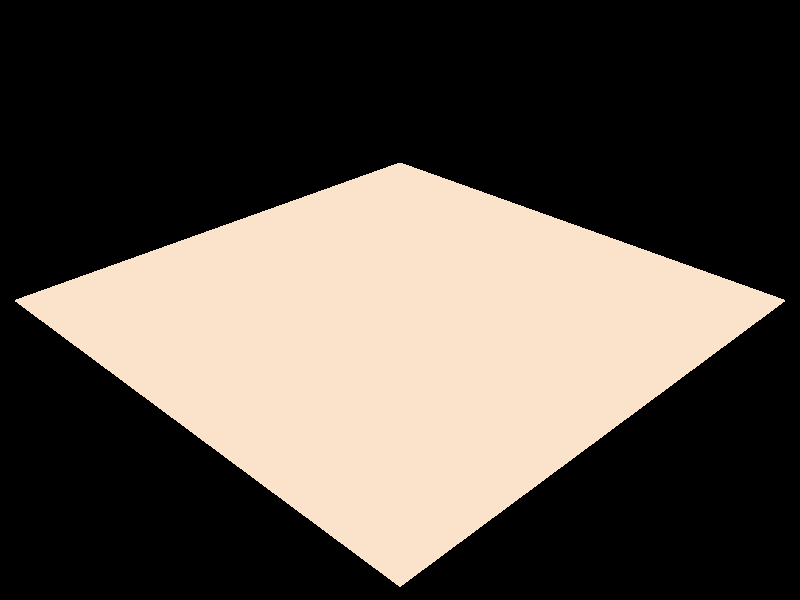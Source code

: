 //========================================================================================//
//      polygon.pov                                                                       //
//      This file is a template for plotting ED-2.2 using povray.  The cohorts must be    //
//      appended to the end of the script, using the following standard:                  //
//      tree(dbh,pft,x,y)                                                                 //
//      PFT numbers are the same as ED.                                                   //
//----------------------------------------------------------------------------------------//



//----- Define some common settings. -----------------------------------------------------//
#version 3.6;
global_settings{assumed_gamma 1.0}
#default{ finish{ ambient 0.1 diffuse 0.9 }}
#include "colors.inc"
#include "textures.inc"
//----------------------------------------------------------------------------------------//



//----------------------------------------------------------------------------------------//
//     This macro define the plant based on DBH and PFT.                                  //
//----------------------------------------------------------------------------------------//
#macro plant(dbh,ipft,xtree,ztree)
   //---- Define the allometric traits (based on tropical trees. -------------------------//
   #local mdbh    = min(dbh,96.2578);
   #local height  = 61.7 * (1. - exp (- 0.0352 * pow(mdbh,0.694) ) );
   #local cwidth  = sqrt( 1.12573 * pow(mdbh,1.05212) / pi);
   #local clength = 0.3106775 * pow(height,1.098);
   #local c23     = height - 1/3 * clength;
   #local crown   = height - 0.5 * clength;
   #local c13     = height - 2/3 * clength;
   #local bole    = height - clength;
   #local rbh     = 0.01 * mdbh;
   //-------------------------------------------------------------------------------------//



   //-------------------------------------------------------------------------------------//
   //      Define the colour of the PFTs.                                                 //
   //-------------------------------------------------------------------------------------//
   #switch (ipft)
      #case (1)
         //------ C4 Grass. --------------------------------------------------------------//
         #local pftcol   = pigment { color rgb <1.00,0.84,0.00> };
         #local pftshape = 1;
         #break
      #case (2)
         //------ Early tropical. --------------------------------------------------------//
         #local pftcol   = pigment { color rgb <0.50,1.00,0.00> };
         #local pftshape = 1;
         #break
      #case (3)
         //------ Mid tropical. ----------------------------------------------------------//
         #local pftcol   = pigment { color rgb <0.27,0.55,0.00> };
         #local pftshape = 1;
         #break
      #case (4)
         //------ Late tropical. --------------------------------------------------------//
         #local pftcol   = pigment { color rgb <0.00,0.31,0.00> };
         #local pftshape = 1;
         #break
      #case (5)
         //------ Temperate C3 grass. ----------------------------------------------------//
         #local pftcol   = pigment { color rgb <0.67,0.51,1.00> };
         #local pftshape = 1;
         #break
      #case (6)
         //------ Northern pine. ---------------------------------------------------------//
         #local pftcol   = pigment { color rgb <0.00,0.75,1.00> };
         #local pftshape = 2;
         #break
      #case (7)
         //------ Southern pine. ---------------------------------------------------------//
         #local pftcol   = pigment { color rgb <0.28,0.82,0.80> };
         #local pftshape = 2;
         #break
      #case (8)
         //------ Late conifer. ----------------------------------------------------------//
         #local pftcol   = pigment { color rgb <0.15,0.25,0.55> };
         #local pftshape = 2;
         #break
      #case (9)
         //------ Early hardwood. --------------------------------------------------------//
         #local pftcol   = pigment { color rgb <1.00,0.55,0.00> };
         #local pftshape = 1;
         #break
      #case (10)
         //------ Mid hardwood. ----------------------------------------------------------//
         #local pftcol   = pigment { color rgb <1.00,0.27,0.00> };
         #local pftshape = 1;
         #break
      #case (11)
         //------ Late hardwood. ---------------------------------------------------------//
         #local pftcol   = pigment { color rgb <0.70,0.13,0.13> };
         #local pftshape = 1;
         #break
      #case (12)
         //------ C3 Crop. ---------------------------------------------------------------//
         #local pftcol   = pigment { color rgb <0.33,0.10,0.55> };
         #local pftshape = 1;
         #break
      #case (13)
         //------ C3 pasture. ------------------------------------------------------------//
         #local pftcol   = pigment { color rgb <0.75,0.24,1.00> };
         #local pftshape = 1;
         #break
      #case (14)
         //------ C4 Crop. ---------------------------------------------------------------//
         #local pftcol   = pigment { color rgb <0.72,0.53,0.04> };
         #local pftshape = 1;
         #break
      #case (15)
         //------ C4 pasture. ------------------------------------------------------------//
         #local pftcol   = pigment { color rgb <0.94,0.90,0.55> };
         #local pftshape = 1;
         #break
      #case (16)
         //------ C3 grass. --------------------------------------------------------------//
         #local pftcol   = pigment { color rgb <0.80,0.75,0.44> };
         #local pftshape = 1;
         #break
      #case (17)
         //------ Araucaria. -------------------------------------------------------------//
         #local pftcol   = pigment { color rgb <0.31,0.58,0.80> };
         #local pftshape = 2;
         #break
   #end // switch (ipft)
   //-------------------------------------------------------------------------------------//



   //-------------------------------------------------------------------------------------//
   //     Decide what to do based on whether this is a flowering plant or a conifer.      //
   //-------------------------------------------------------------------------------------//
   #switch(pftshape)
      #case(1)
         //----- Flowering plant, use an ellipsoid. --------------------------------------//
         merge{
            //----- The stem. ------------------------------------------------------------//
            cylinder{ <0,0,0>, <0,1,0>, 1.0
                      texture{ pigment{ color rgb <0.64,0.32,0.16>}
                               finish { phong 1 }
                             } // end of texture
                      scale <rbh,height,rbh>
                      translate<xtree,0,ztree>
                    } // end of sphere
            //----------------------------------------------------------------------------//



            //----- First crown. ---------------------------------------------------------//
            sphere{ <0,0,0>, 1.0
                    texture{ pigment{ pftcol  }
                             finish { phong 1 }
                           } // end texture
                    scale <0.25*cwidth,2*clength/3,0.25*cwidth>
                    translate<xtree,c13,ztree>
                  } // end sphere
            //----- Second crown. --------------------------------------------------------//
            sphere{ <0,0,0>, 1.0
                    texture{ pigment{ pftcol  }
                             finish { phong 1 }
                           } // end texture
                    scale <0.5*cwidth,2*clength/3,0.5*cwidth>
                    translate<xtree,crown,ztree>
                  } // end sphere
            //----- Third crown. ---------------------------------------------------------//
            sphere{ <0,0,0>, 1.0
                    texture{ pigment{ pftcol  }
                             finish { phong 1 }
                           } // end texture
                    scale <cwidth,2*clength/3,cwidth>
                    translate<xtree,c23,ztree>
                  } // end sphere
            //----------------------------------------------------------------------------//
         } // end merge
         //-------------------------------------------------------------------------------//
         #break
      #case(2)
         //----- Conifer, use a cone... --------------------------------------------------//
         //-------------------------------------------------------------------------------//
         //----- Flowering plant, use an ellipsoid. --------------------------------------//
         merge{
            //----- The stem. ------------------------------------------------------------//
            cylinder{ <0,0,0>, <0,1,0>, 1.0
                      texture{ pigment{ color rgb <0.64,0.32,0.16>}
                               finish { phong 1 }
                             } // end of texture
                      scale <rbh,crown,rbh>
                      translate<xtree,0,ztree>
                    } // end of sphere
            //----------------------------------------------------------------------------//



            //----- First crown. ---------------------------------------------------------//
            cone{ <0,0,0>, 1.0, <0,clength/3,0>, 1/3
                    texture{ pigment{ pftcol  }
                             finish { phong 1 }
                           } // end texture
                    scale <cwidth,1,cwidth>
                    translate<xtree,bole,ztree>
                  } // end cone
            //----- Second crown. --------------------------------------------------------//
            cone{ <0,0,0>, 0.8, <0,clength/3,0>, 1/3
                    texture{ pigment{ pftcol  }
                             finish { phong 1 }
                           } // end texture
                    scale <cwidth,1,cwidth>
                    translate<xtree,c13,ztree>
                  } // end cone
            //----- First crown. ---------------------------------------------------------//
            cone{ <0,0,0>, 0.6, <0,clength/3,0>, 0.0
                    texture{ pigment{ pftcol  }
                             finish { phong 1 }
                           } // end texture
                    scale <cwidth,1,cwidth>
                    translate<xtree,c23,ztree>
                  } // end cone
            //----------------------------------------------------------------------------//
         } // end merge
         //-------------------------------------------------------------------------------//
         #break
   #end // switch(pftshape)
   //-------------------------------------------------------------------------------------//
#end // macro plant
//----------------------------------------------------------------------------------------//


//----- Set the camera -------------------------------------------------------------------//
camera{ location  <-450.0 ,350.0 , -450.0>
        look_at   <   0.0 ,  0.0 ,    0.0>
        right x*image_width/image_height
        angle 45 }
//----------------------------------------------------------------------------------------//


//----- Fiat lux... ----------------------------------------------------------------------//
light_source{<1500,3000,-2500> color rgb<0.66,0.66,0.66>}
//----------------------------------------------------------------------------------------//


//----- Ground ---------------------------------------------------------------------------//
box{ <-205,-1,-205>,<205,0,205>
     texture{ pigment{ color rgb<0.96,0.76,0.60>}
              normal { bumps 0.75 scale 0.25 }
              finish { phong 0.1 }
            } // end texture
   } // end box
//----------------------------------------------------------------------------------------//
